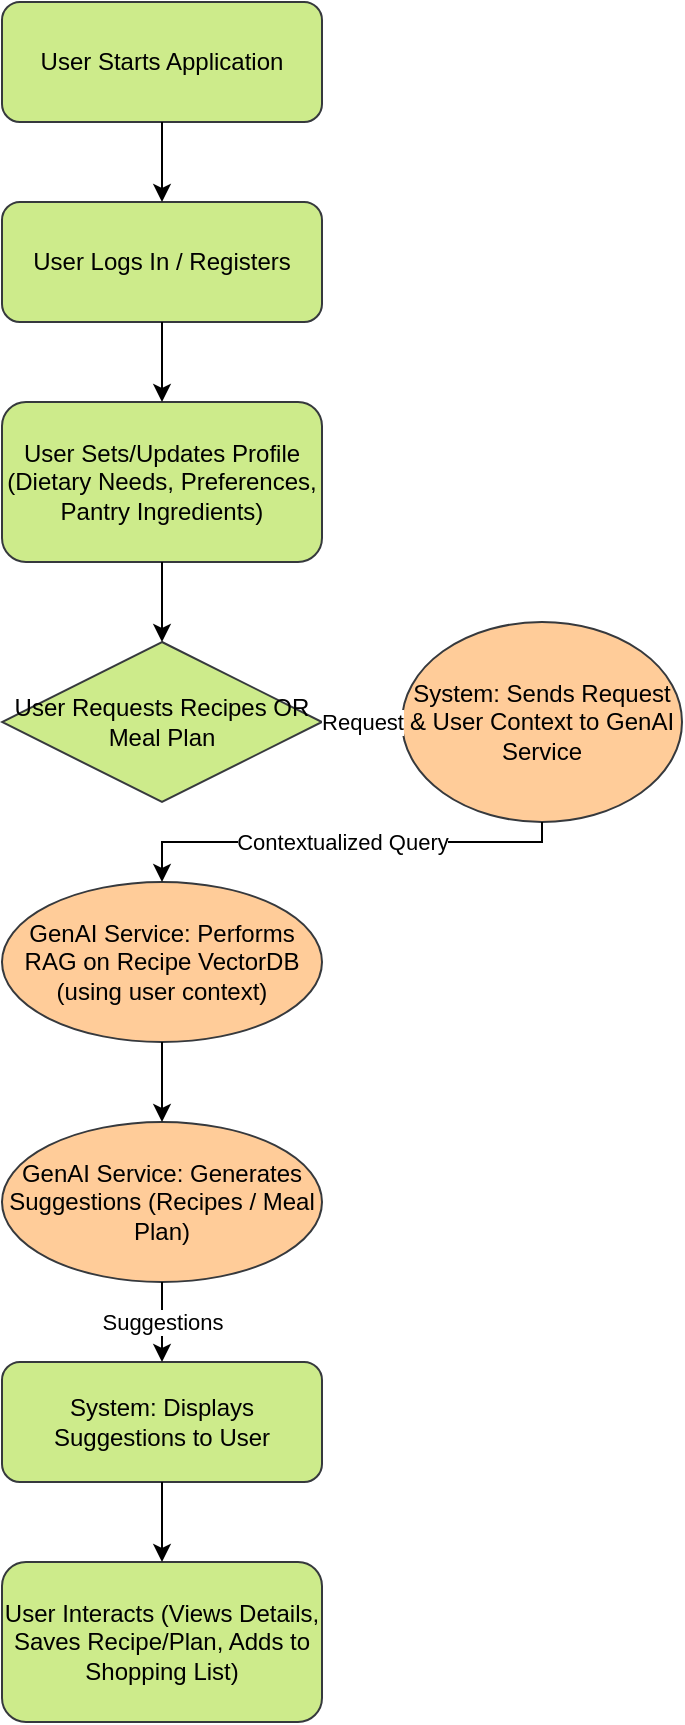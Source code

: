 <mxfile>
    <diagram id="lcJpvDJHRwu1GCk4O_BC" name="Page-1">
        <mxGraphModel dx="977" dy="526" grid="1" gridSize="10" guides="1" tooltips="1" connect="1" arrows="1" fold="1" page="1" pageScale="1" pageWidth="850" pageHeight="1100" math="0" shadow="0">
            <root>
                <mxCell id="0"/>
                <mxCell id="1" parent="0"/>
                <mxCell id="2" value="User Starts Application" style="rounded=1;whiteSpace=wrap;html=1;fillColor=#cdeb8b;strokeColor=#36393d;" vertex="1" parent="1">
                    <mxGeometry x="320" y="40" width="160" height="60" as="geometry"/>
                </mxCell>
                <mxCell id="3" value="User Logs In / Registers" style="rounded=1;whiteSpace=wrap;html=1;fillColor=#cdeb8b;strokeColor=#36393d;" vertex="1" parent="1">
                    <mxGeometry x="320" y="140" width="160" height="60" as="geometry"/>
                </mxCell>
                <mxCell id="4" value="User Sets/Updates Profile (Dietary Needs, Preferences, Pantry Ingredients)" style="rounded=1;whiteSpace=wrap;html=1;fillColor=#cdeb8b;strokeColor=#36393d;" vertex="1" parent="1">
                    <mxGeometry x="320" y="240" width="160" height="80" as="geometry"/>
                </mxCell>
                <mxCell id="5" value="User Requests Recipes OR Meal Plan" style="rhombus;whiteSpace=wrap;html=1;fillColor=#cdeb8b;strokeColor=#36393d;" vertex="1" parent="1">
                    <mxGeometry x="320" y="360" width="160" height="80" as="geometry"/>
                </mxCell>
                <mxCell id="6" value="System: Sends Request &amp; User Context to GenAI Service" style="ellipse;whiteSpace=wrap;html=1;fillColor=#ffcc99;strokeColor=#36393d;" vertex="1" parent="1">
                    <mxGeometry x="520" y="350" width="140" height="100" as="geometry"/>
                </mxCell>
                <mxCell id="7" value="GenAI Service: Performs RAG on Recipe VectorDB (using user context)" style="ellipse;whiteSpace=wrap;html=1;fillColor=#ffcc99;strokeColor=#36393d;" vertex="1" parent="1">
                    <mxGeometry x="320" y="480" width="160" height="80" as="geometry"/>
                </mxCell>
                <mxCell id="8" value="GenAI Service: Generates Suggestions (Recipes / Meal Plan)" style="ellipse;whiteSpace=wrap;html=1;fillColor=#ffcc99;strokeColor=#36393d;" vertex="1" parent="1">
                    <mxGeometry x="320" y="600" width="160" height="80" as="geometry"/>
                </mxCell>
                <mxCell id="9" value="System: Displays Suggestions to User" style="rounded=1;whiteSpace=wrap;html=1;fillColor=#cdeb8b;strokeColor=#36393d;" vertex="1" parent="1">
                    <mxGeometry x="320" y="720" width="160" height="60" as="geometry"/>
                </mxCell>
                <mxCell id="10" value="User Interacts (Views Details, Saves Recipe/Plan, Adds to Shopping List)" style="rounded=1;whiteSpace=wrap;html=1;fillColor=#cdeb8b;strokeColor=#36393d;" vertex="1" parent="1">
                    <mxGeometry x="320" y="820" width="160" height="80" as="geometry"/>
                </mxCell>
                <mxCell id="11" value="" style="endArrow=classic;html=1;rounded=0;" edge="1" parent="1" source="2" target="3">
                    <mxGeometry width="50" height="50" relative="1" as="geometry">
                        <mxPoint x="400" y="120" as="sourcePoint"/>
                        <mxPoint x="400" y="120" as="targetPoint"/>
                    </mxGeometry>
                </mxCell>
                <mxCell id="12" value="" style="endArrow=classic;html=1;rounded=0;" edge="1" parent="1" source="3" target="4">
                    <mxGeometry width="50" height="50" relative="1" as="geometry">
                        <mxPoint x="400" y="220" as="sourcePoint"/>
                        <mxPoint x="400" y="220" as="targetPoint"/>
                    </mxGeometry>
                </mxCell>
                <mxCell id="13" value="" style="endArrow=classic;html=1;rounded=0;" edge="1" parent="1" source="4" target="5">
                    <mxGeometry width="50" height="50" relative="1" as="geometry">
                        <mxPoint x="400" y="340" as="sourcePoint"/>
                        <mxPoint x="400" y="340" as="targetPoint"/>
                    </mxGeometry>
                </mxCell>
                <mxCell id="14" value="Request" style="endArrow=classic;html=1;rounded=0;exitX=1;exitY=0.5;exitDx=0;exitDy=0;entryX=0;entryY=0.5;entryDx=0;entryDy=0;" edge="1" parent="1" source="5" target="6">
                    <mxGeometry width="50" height="50" relative="1" as="geometry">
                        <mxPoint x="490" y="400" as="sourcePoint"/>
                        <mxPoint x="510" y="400" as="targetPoint"/>
                    </mxGeometry>
                </mxCell>
                <mxCell id="15" value="Contextualized Query" style="endArrow=classic;html=1;rounded=0;exitX=0.5;exitY=1;exitDx=0;exitDy=0;entryX=0.5;entryY=0;entryDx=0;entryDy=0;" edge="1" parent="1" source="6" target="7">
                    <mxGeometry width="50" height="50" relative="1" as="geometry">
                        <mxPoint x="590" y="460" as="sourcePoint"/>
                        <mxPoint x="400" y="460" as="targetPoint"/>
                        <Array as="points">
                            <mxPoint x="590" y="460"/>
                            <mxPoint x="400" y="460"/>
                        </Array>
                    </mxGeometry>
                </mxCell>
                <mxCell id="16" value="" style="endArrow=classic;html=1;rounded=0;" edge="1" parent="1" source="7" target="8">
                    <mxGeometry width="50" height="50" relative="1" as="geometry">
                        <mxPoint x="400" y="570" as="sourcePoint"/>
                        <mxPoint x="400" y="570" as="targetPoint"/>
                    </mxGeometry>
                </mxCell>
                <mxCell id="17" value="Suggestions" style="endArrow=classic;html=1;rounded=0;exitX=0.5;exitY=1;exitDx=0;exitDy=0;entryX=0.5;entryY=0;entryDx=0;entryDy=0;" edge="1" parent="1" source="8" target="9">
                    <mxGeometry width="50" height="50" relative="1" as="geometry">
                        <mxPoint x="400" y="700" as="sourcePoint"/>
                        <mxPoint x="400" y="700" as="targetPoint"/>
                    </mxGeometry>
                </mxCell>
                <mxCell id="18" value="" style="endArrow=classic;html=1;rounded=0;" edge="1" parent="1" source="9" target="10">
                    <mxGeometry width="50" height="50" relative="1" as="geometry">
                        <mxPoint x="400" y="800" as="sourcePoint"/>
                        <mxPoint x="400" y="800" as="targetPoint"/>
                    </mxGeometry>
                </mxCell>
            </root>
        </mxGraphModel>
    </diagram>
</mxfile>